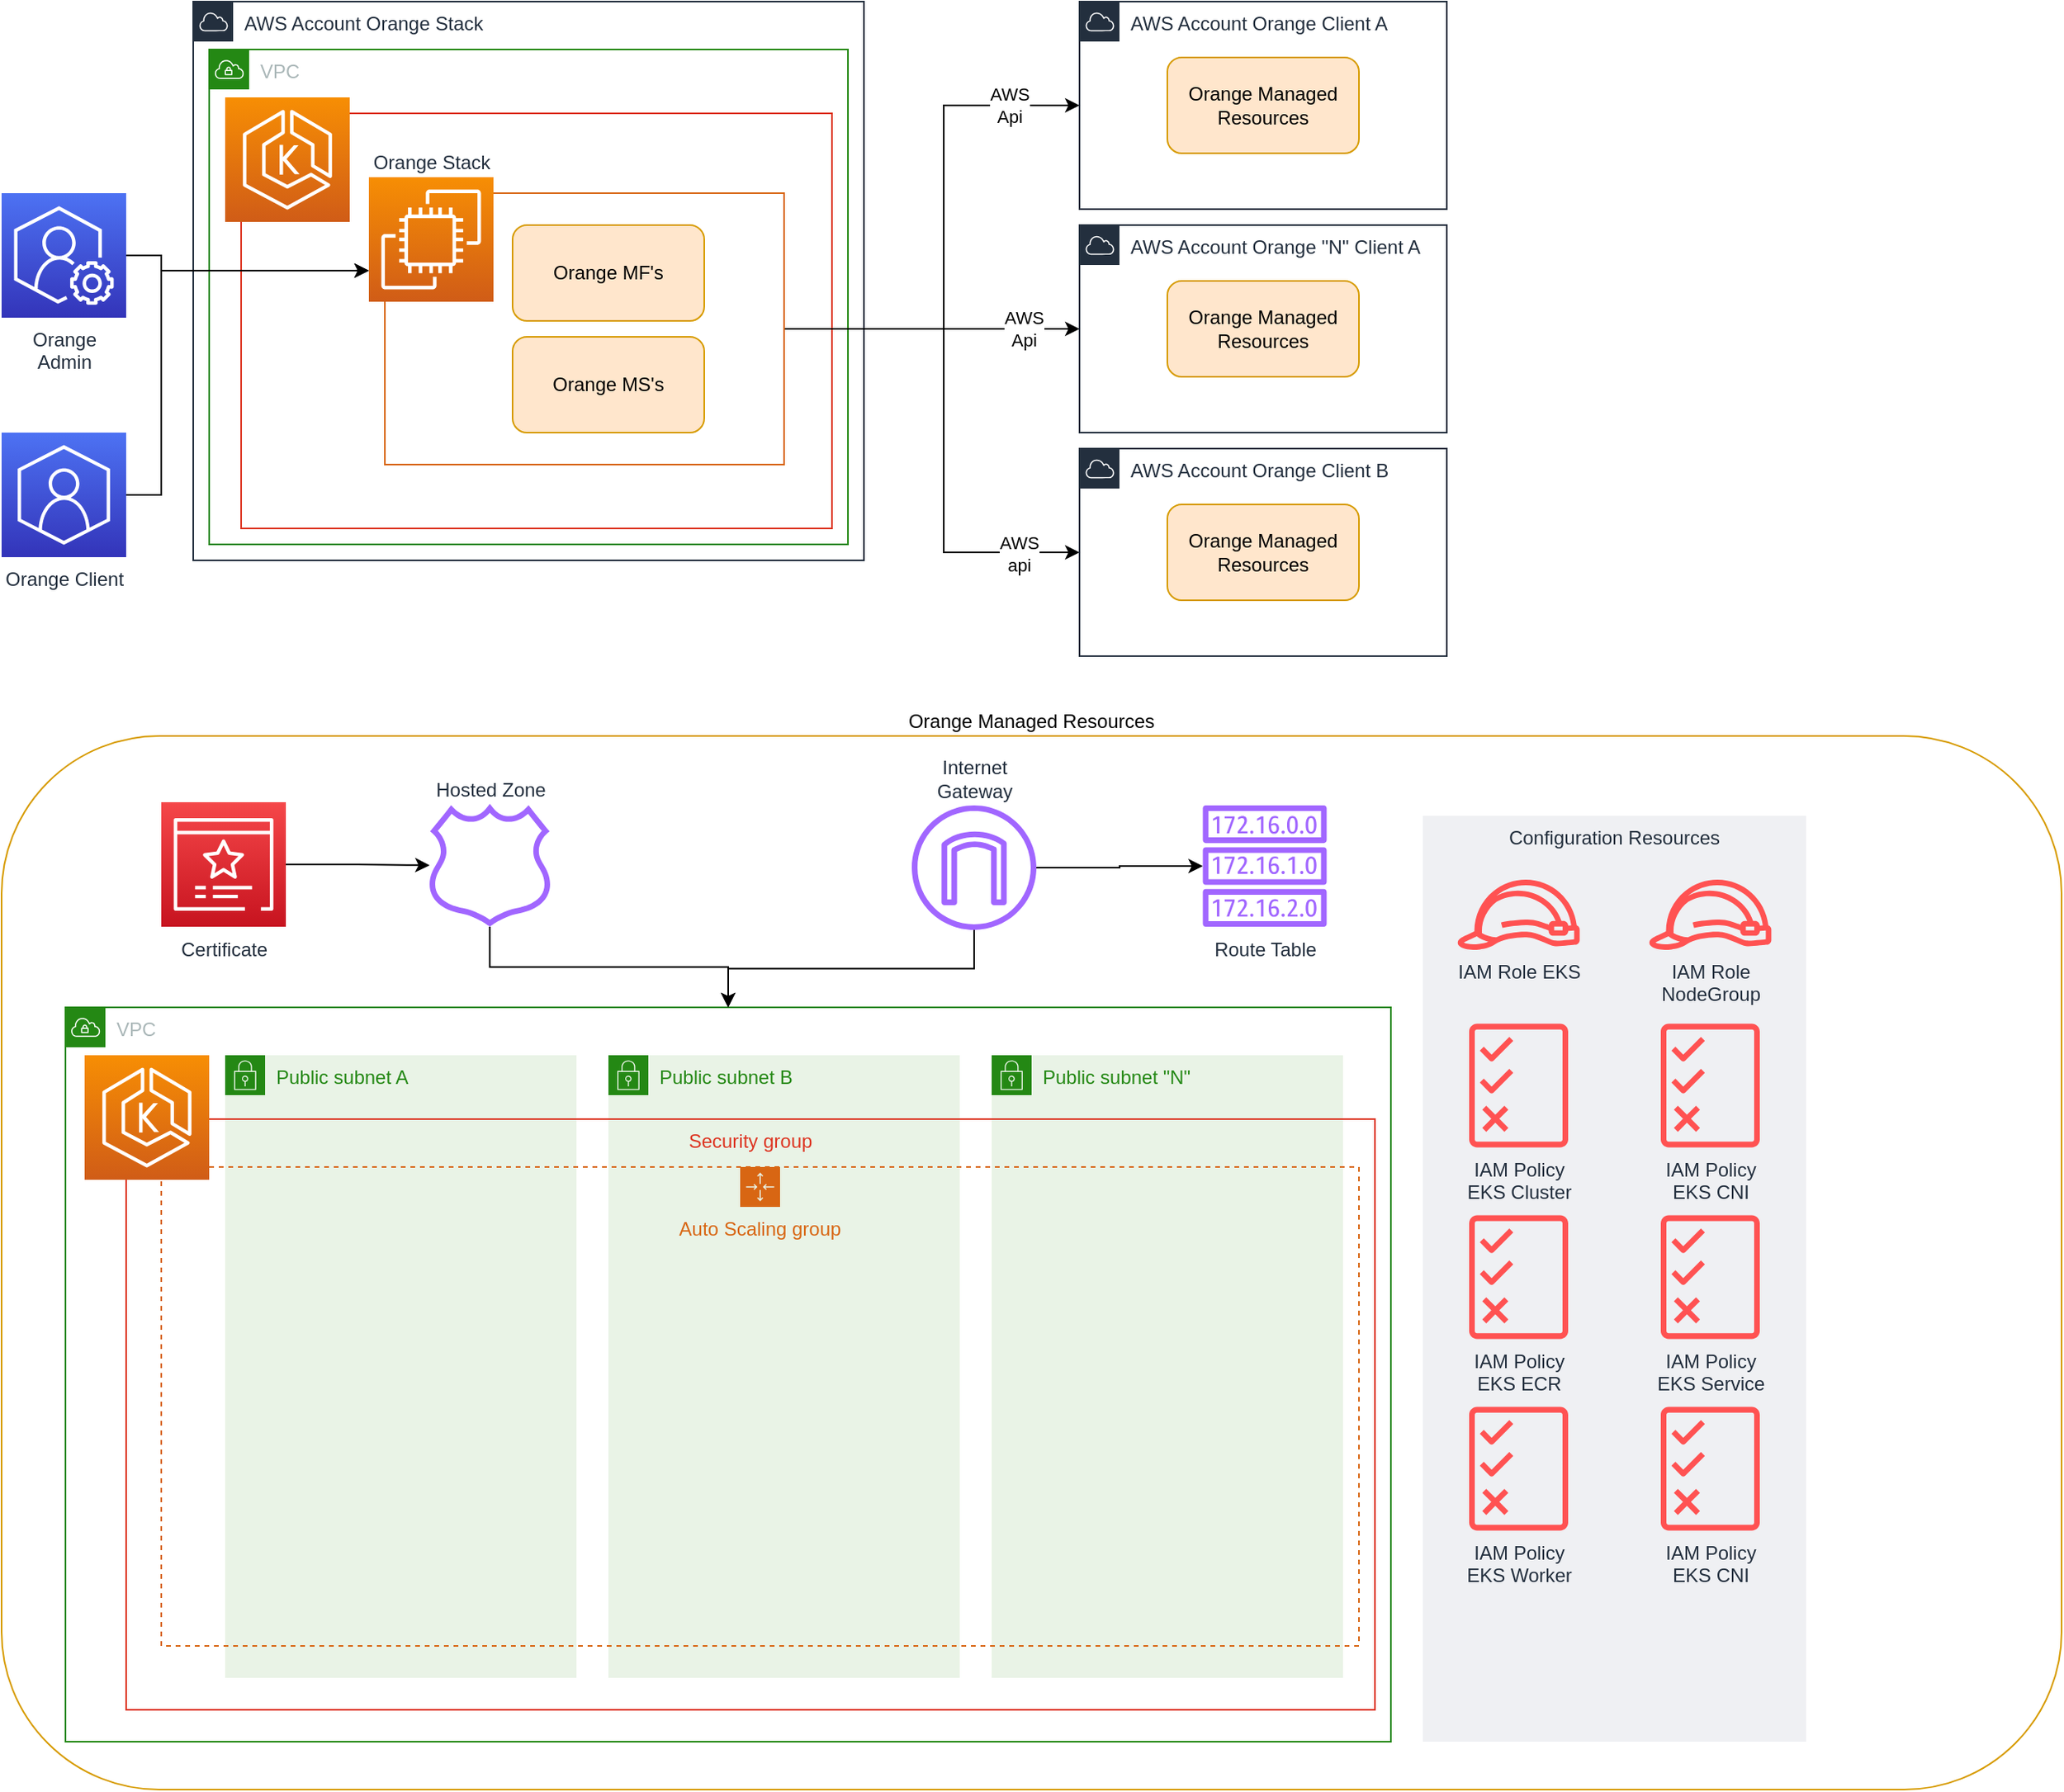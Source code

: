 <mxfile version="15.0.4" type="github">
  <diagram id="nz5Jzw_LJAPpF1I3R-1e" name="Page-1">
    <mxGraphModel dx="1351" dy="877" grid="1" gridSize="10" guides="1" tooltips="1" connect="1" arrows="1" fold="1" page="1" pageScale="1" pageWidth="850" pageHeight="1100" math="0" shadow="0">
      <root>
        <mxCell id="0" />
        <mxCell id="1" parent="0" />
        <mxCell id="KUTVUc5FjfFmi5kHxgSm-2" value="AWS Account Orange Stack" style="points=[[0,0],[0.25,0],[0.5,0],[0.75,0],[1,0],[1,0.25],[1,0.5],[1,0.75],[1,1],[0.75,1],[0.5,1],[0.25,1],[0,1],[0,0.75],[0,0.5],[0,0.25]];outlineConnect=0;gradientColor=none;html=1;whiteSpace=wrap;fontSize=12;fontStyle=0;shape=mxgraph.aws4.group;grIcon=mxgraph.aws4.group_aws_cloud;strokeColor=#232F3E;fillColor=none;verticalAlign=top;align=left;spacingLeft=30;fontColor=#232F3E;dashed=0;" parent="1" vertex="1">
          <mxGeometry x="140" y="30" width="420" height="350" as="geometry" />
        </mxCell>
        <mxCell id="KUTVUc5FjfFmi5kHxgSm-5" value="AWS Account Orange Client A" style="points=[[0,0],[0.25,0],[0.5,0],[0.75,0],[1,0],[1,0.25],[1,0.5],[1,0.75],[1,1],[0.75,1],[0.5,1],[0.25,1],[0,1],[0,0.75],[0,0.5],[0,0.25]];outlineConnect=0;gradientColor=none;html=1;whiteSpace=wrap;fontSize=12;fontStyle=0;shape=mxgraph.aws4.group;grIcon=mxgraph.aws4.group_aws_cloud;strokeColor=#232F3E;fillColor=none;verticalAlign=top;align=left;spacingLeft=30;fontColor=#232F3E;dashed=0;" parent="1" vertex="1">
          <mxGeometry x="695" y="30" width="230" height="130" as="geometry" />
        </mxCell>
        <mxCell id="KUTVUc5FjfFmi5kHxgSm-6" value="VPC" style="points=[[0,0],[0.25,0],[0.5,0],[0.75,0],[1,0],[1,0.25],[1,0.5],[1,0.75],[1,1],[0.75,1],[0.5,1],[0.25,1],[0,1],[0,0.75],[0,0.5],[0,0.25]];outlineConnect=0;gradientColor=none;html=1;whiteSpace=wrap;fontSize=12;fontStyle=0;shape=mxgraph.aws4.group;grIcon=mxgraph.aws4.group_vpc;strokeColor=#248814;fillColor=none;verticalAlign=top;align=left;spacingLeft=30;fontColor=#AAB7B8;dashed=0;" parent="1" vertex="1">
          <mxGeometry x="150" y="60" width="400" height="310" as="geometry" />
        </mxCell>
        <mxCell id="KUTVUc5FjfFmi5kHxgSm-7" value="AWS Account Orange &quot;N&quot; Client A" style="points=[[0,0],[0.25,0],[0.5,0],[0.75,0],[1,0],[1,0.25],[1,0.5],[1,0.75],[1,1],[0.75,1],[0.5,1],[0.25,1],[0,1],[0,0.75],[0,0.5],[0,0.25]];outlineConnect=0;gradientColor=none;html=1;whiteSpace=wrap;fontSize=12;fontStyle=0;shape=mxgraph.aws4.group;grIcon=mxgraph.aws4.group_aws_cloud;strokeColor=#232F3E;fillColor=none;verticalAlign=top;align=left;spacingLeft=30;fontColor=#232F3E;dashed=0;" parent="1" vertex="1">
          <mxGeometry x="695" y="170" width="230" height="130" as="geometry" />
        </mxCell>
        <mxCell id="KUTVUc5FjfFmi5kHxgSm-10" value="" style="fillColor=none;strokeColor=#DD3522;verticalAlign=top;fontStyle=0;fontColor=#DD3522;" parent="1" vertex="1">
          <mxGeometry x="170" y="100" width="370" height="260" as="geometry" />
        </mxCell>
        <mxCell id="KUTVUc5FjfFmi5kHxgSm-9" value="" style="points=[[0,0,0],[0.25,0,0],[0.5,0,0],[0.75,0,0],[1,0,0],[0,1,0],[0.25,1,0],[0.5,1,0],[0.75,1,0],[1,1,0],[0,0.25,0],[0,0.5,0],[0,0.75,0],[1,0.25,0],[1,0.5,0],[1,0.75,0]];outlineConnect=0;fontColor=#232F3E;gradientColor=#F78E04;gradientDirection=north;fillColor=#D05C17;strokeColor=#ffffff;dashed=0;verticalLabelPosition=bottom;verticalAlign=top;align=center;html=1;fontSize=12;fontStyle=0;aspect=fixed;shape=mxgraph.aws4.resourceIcon;resIcon=mxgraph.aws4.eks;" parent="1" vertex="1">
          <mxGeometry x="160" y="90" width="78" height="78" as="geometry" />
        </mxCell>
        <mxCell id="KUTVUc5FjfFmi5kHxgSm-12" style="edgeStyle=orthogonalEdgeStyle;rounded=0;orthogonalLoop=1;jettySize=auto;html=1;exitX=1;exitY=0.5;exitDx=0;exitDy=0;" parent="1" source="KUTVUc5FjfFmi5kHxgSm-35" target="KUTVUc5FjfFmi5kHxgSm-5" edge="1">
          <mxGeometry relative="1" as="geometry">
            <mxPoint x="440" y="190" as="sourcePoint" />
            <Array as="points">
              <mxPoint x="610" y="235" />
              <mxPoint x="610" y="95" />
            </Array>
          </mxGeometry>
        </mxCell>
        <mxCell id="KUTVUc5FjfFmi5kHxgSm-14" value="AWS&lt;br&gt;Api" style="edgeLabel;html=1;align=center;verticalAlign=middle;resizable=0;points=[];" parent="KUTVUc5FjfFmi5kHxgSm-12" vertex="1" connectable="0">
          <mxGeometry x="0.733" y="1" relative="1" as="geometry">
            <mxPoint x="-1" y="1" as="offset" />
          </mxGeometry>
        </mxCell>
        <mxCell id="KUTVUc5FjfFmi5kHxgSm-13" style="edgeStyle=orthogonalEdgeStyle;rounded=0;orthogonalLoop=1;jettySize=auto;html=1;entryX=0;entryY=0.5;entryDx=0;entryDy=0;exitX=1;exitY=0.5;exitDx=0;exitDy=0;" parent="1" source="KUTVUc5FjfFmi5kHxgSm-35" target="KUTVUc5FjfFmi5kHxgSm-7" edge="1">
          <mxGeometry relative="1" as="geometry">
            <mxPoint x="450" y="580" as="targetPoint" />
            <mxPoint x="430" y="190" as="sourcePoint" />
            <Array as="points">
              <mxPoint x="570" y="235" />
              <mxPoint x="570" y="235" />
            </Array>
          </mxGeometry>
        </mxCell>
        <mxCell id="KUTVUc5FjfFmi5kHxgSm-15" value="AWS &lt;br&gt;Api" style="edgeLabel;html=1;align=center;verticalAlign=middle;resizable=0;points=[];" parent="KUTVUc5FjfFmi5kHxgSm-13" vertex="1" connectable="0">
          <mxGeometry x="0.845" y="1" relative="1" as="geometry">
            <mxPoint x="-21" y="1" as="offset" />
          </mxGeometry>
        </mxCell>
        <mxCell id="KUTVUc5FjfFmi5kHxgSm-20" style="edgeStyle=orthogonalEdgeStyle;rounded=0;orthogonalLoop=1;jettySize=auto;html=1;entryX=0;entryY=0.5;entryDx=0;entryDy=0;exitX=1;exitY=0.5;exitDx=0;exitDy=0;" parent="1" source="KUTVUc5FjfFmi5kHxgSm-35" target="KUTVUc5FjfFmi5kHxgSm-17" edge="1">
          <mxGeometry relative="1" as="geometry">
            <mxPoint x="450" y="190" as="sourcePoint" />
            <Array as="points">
              <mxPoint x="610" y="235" />
              <mxPoint x="610" y="375" />
            </Array>
          </mxGeometry>
        </mxCell>
        <mxCell id="KUTVUc5FjfFmi5kHxgSm-24" value="AWS&lt;br&gt;api" style="edgeLabel;html=1;align=center;verticalAlign=middle;resizable=0;points=[];" parent="KUTVUc5FjfFmi5kHxgSm-20" vertex="1" connectable="0">
          <mxGeometry x="0.766" y="-1" relative="1" as="geometry">
            <mxPoint as="offset" />
          </mxGeometry>
        </mxCell>
        <mxCell id="KUTVUc5FjfFmi5kHxgSm-17" value="AWS Account Orange Client B" style="points=[[0,0],[0.25,0],[0.5,0],[0.75,0],[1,0],[1,0.25],[1,0.5],[1,0.75],[1,1],[0.75,1],[0.5,1],[0.25,1],[0,1],[0,0.75],[0,0.5],[0,0.25]];outlineConnect=0;gradientColor=none;html=1;whiteSpace=wrap;fontSize=12;fontStyle=0;shape=mxgraph.aws4.group;grIcon=mxgraph.aws4.group_aws_cloud;strokeColor=#232F3E;fillColor=none;verticalAlign=top;align=left;spacingLeft=30;fontColor=#232F3E;dashed=0;" parent="1" vertex="1">
          <mxGeometry x="695" y="310" width="230" height="130" as="geometry" />
        </mxCell>
        <mxCell id="KUTVUc5FjfFmi5kHxgSm-27" value="Orange Managed Resources" style="rounded=1;whiteSpace=wrap;html=1;fillColor=#ffe6cc;strokeColor=#d79b00;" parent="1" vertex="1">
          <mxGeometry x="750" y="65" width="120" height="60" as="geometry" />
        </mxCell>
        <mxCell id="KUTVUc5FjfFmi5kHxgSm-31" style="edgeStyle=orthogonalEdgeStyle;rounded=0;orthogonalLoop=1;jettySize=auto;html=1;entryX=0;entryY=0.75;entryDx=0;entryDy=0;entryPerimeter=0;" parent="1" source="KUTVUc5FjfFmi5kHxgSm-30" target="KUTVUc5FjfFmi5kHxgSm-34" edge="1">
          <mxGeometry relative="1" as="geometry">
            <mxPoint x="250" y="190" as="targetPoint" />
            <Array as="points">
              <mxPoint x="120" y="189" />
              <mxPoint x="120" y="199" />
            </Array>
          </mxGeometry>
        </mxCell>
        <mxCell id="KUTVUc5FjfFmi5kHxgSm-30" value="Orange&lt;br&gt;Admin" style="points=[[0,0,0],[0.25,0,0],[0.5,0,0],[0.75,0,0],[1,0,0],[0,1,0],[0.25,1,0],[0.5,1,0],[0.75,1,0],[1,1,0],[0,0.25,0],[0,0.5,0],[0,0.75,0],[1,0.25,0],[1,0.5,0],[1,0.75,0]];outlineConnect=0;fontColor=#232F3E;gradientColor=#4D72F3;gradientDirection=north;fillColor=#3334B9;strokeColor=#ffffff;dashed=0;verticalLabelPosition=bottom;verticalAlign=top;align=center;html=1;fontSize=12;fontStyle=0;aspect=fixed;shape=mxgraph.aws4.resourceIcon;resIcon=mxgraph.aws4.support;" parent="1" vertex="1">
          <mxGeometry x="20" y="150" width="78" height="78" as="geometry" />
        </mxCell>
        <mxCell id="KUTVUc5FjfFmi5kHxgSm-33" style="edgeStyle=orthogonalEdgeStyle;rounded=0;orthogonalLoop=1;jettySize=auto;html=1;entryX=0;entryY=0.75;entryDx=0;entryDy=0;entryPerimeter=0;" parent="1" source="KUTVUc5FjfFmi5kHxgSm-32" target="KUTVUc5FjfFmi5kHxgSm-34" edge="1">
          <mxGeometry relative="1" as="geometry">
            <mxPoint x="210" y="190" as="targetPoint" />
            <Array as="points">
              <mxPoint x="120" y="339" />
              <mxPoint x="120" y="199" />
            </Array>
          </mxGeometry>
        </mxCell>
        <mxCell id="KUTVUc5FjfFmi5kHxgSm-32" value="Orange Client" style="points=[[0,0,0],[0.25,0,0],[0.5,0,0],[0.75,0,0],[1,0,0],[0,1,0],[0.25,1,0],[0.5,1,0],[0.75,1,0],[1,1,0],[0,0.25,0],[0,0.5,0],[0,0.75,0],[1,0.25,0],[1,0.5,0],[1,0.75,0]];outlineConnect=0;fontColor=#232F3E;gradientColor=#4D72F3;gradientDirection=north;fillColor=#3334B9;strokeColor=#ffffff;dashed=0;verticalLabelPosition=bottom;verticalAlign=top;align=center;html=1;fontSize=12;fontStyle=0;aspect=fixed;shape=mxgraph.aws4.resourceIcon;resIcon=mxgraph.aws4.customer_enablement;" parent="1" vertex="1">
          <mxGeometry x="20" y="300" width="78" height="78" as="geometry" />
        </mxCell>
        <mxCell id="KUTVUc5FjfFmi5kHxgSm-35" value="" style="points=[[0,0],[0.25,0],[0.5,0],[0.75,0],[1,0],[1,0.25],[1,0.5],[1,0.75],[1,1],[0.75,1],[0.5,1],[0.25,1],[0,1],[0,0.75],[0,0.5],[0,0.25]];outlineConnect=0;gradientColor=none;html=1;whiteSpace=wrap;fontSize=12;fontStyle=0;shape=mxgraph.aws4.group;grIcon=mxgraph.aws4.group_ec2_instance_contents;strokeColor=#D86613;fillColor=none;verticalAlign=top;align=left;spacingLeft=30;fontColor=#D86613;dashed=0;" parent="1" vertex="1">
          <mxGeometry x="260" y="150" width="250" height="170" as="geometry" />
        </mxCell>
        <mxCell id="KUTVUc5FjfFmi5kHxgSm-36" value="Orange Managed Resources" style="rounded=1;whiteSpace=wrap;html=1;fillColor=#ffe6cc;strokeColor=#d79b00;" parent="1" vertex="1">
          <mxGeometry x="750" y="205" width="120" height="60" as="geometry" />
        </mxCell>
        <mxCell id="KUTVUc5FjfFmi5kHxgSm-37" value="Orange Managed Resources" style="rounded=1;whiteSpace=wrap;html=1;fillColor=#ffe6cc;strokeColor=#d79b00;" parent="1" vertex="1">
          <mxGeometry x="750" y="345" width="120" height="60" as="geometry" />
        </mxCell>
        <mxCell id="KUTVUc5FjfFmi5kHxgSm-34" value="Orange Stack" style="points=[[0,0,0],[0.25,0,0],[0.5,0,0],[0.75,0,0],[1,0,0],[0,1,0],[0.25,1,0],[0.5,1,0],[0.75,1,0],[1,1,0],[0,0.25,0],[0,0.5,0],[0,0.75,0],[1,0.25,0],[1,0.5,0],[1,0.75,0]];outlineConnect=0;fontColor=#232F3E;gradientColor=#F78E04;gradientDirection=north;fillColor=#D05C17;strokeColor=#ffffff;dashed=0;verticalLabelPosition=top;verticalAlign=bottom;align=center;html=1;fontSize=12;fontStyle=0;aspect=fixed;shape=mxgraph.aws4.resourceIcon;resIcon=mxgraph.aws4.ec2;labelPosition=center;" parent="1" vertex="1">
          <mxGeometry x="250" y="140" width="78" height="78" as="geometry" />
        </mxCell>
        <mxCell id="KUTVUc5FjfFmi5kHxgSm-38" value="Orange MF&#39;s" style="rounded=1;whiteSpace=wrap;html=1;fillColor=#ffe6cc;strokeColor=#d79b00;" parent="1" vertex="1">
          <mxGeometry x="340" y="170" width="120" height="60" as="geometry" />
        </mxCell>
        <mxCell id="KUTVUc5FjfFmi5kHxgSm-39" value="Orange MS&#39;s" style="rounded=1;whiteSpace=wrap;html=1;fillColor=#ffe6cc;strokeColor=#d79b00;" parent="1" vertex="1">
          <mxGeometry x="340" y="240" width="120" height="60" as="geometry" />
        </mxCell>
        <mxCell id="0MXXuPX5s2wRHn3QVgWT-1" value="Orange Managed Resources" style="rounded=1;whiteSpace=wrap;html=1;strokeColor=#d79b00;fillColor=none;labelPosition=center;verticalLabelPosition=top;align=center;verticalAlign=bottom;" parent="1" vertex="1">
          <mxGeometry x="20" y="490" width="1290" height="660" as="geometry" />
        </mxCell>
        <mxCell id="0MXXuPX5s2wRHn3QVgWT-2" value="VPC" style="points=[[0,0],[0.25,0],[0.5,0],[0.75,0],[1,0],[1,0.25],[1,0.5],[1,0.75],[1,1],[0.75,1],[0.5,1],[0.25,1],[0,1],[0,0.75],[0,0.5],[0,0.25]];outlineConnect=0;gradientColor=none;html=1;whiteSpace=wrap;fontSize=12;fontStyle=0;shape=mxgraph.aws4.group;grIcon=mxgraph.aws4.group_vpc;strokeColor=#248814;fillColor=none;verticalAlign=top;align=left;spacingLeft=30;fontColor=#AAB7B8;dashed=0;" parent="1" vertex="1">
          <mxGeometry x="60" y="660" width="830" height="460" as="geometry" />
        </mxCell>
        <mxCell id="0MXXuPX5s2wRHn3QVgWT-3" value="Public subnet A" style="points=[[0,0],[0.25,0],[0.5,0],[0.75,0],[1,0],[1,0.25],[1,0.5],[1,0.75],[1,1],[0.75,1],[0.5,1],[0.25,1],[0,1],[0,0.75],[0,0.5],[0,0.25]];outlineConnect=0;gradientColor=none;html=1;whiteSpace=wrap;fontSize=12;fontStyle=0;shape=mxgraph.aws4.group;grIcon=mxgraph.aws4.group_security_group;grStroke=0;strokeColor=#248814;fillColor=#E9F3E6;verticalAlign=top;align=left;spacingLeft=30;fontColor=#248814;dashed=0;" parent="1" vertex="1">
          <mxGeometry x="160" y="690" width="220" height="390" as="geometry" />
        </mxCell>
        <mxCell id="0MXXuPX5s2wRHn3QVgWT-4" value="Public subnet B" style="points=[[0,0],[0.25,0],[0.5,0],[0.75,0],[1,0],[1,0.25],[1,0.5],[1,0.75],[1,1],[0.75,1],[0.5,1],[0.25,1],[0,1],[0,0.75],[0,0.5],[0,0.25]];outlineConnect=0;gradientColor=none;html=1;whiteSpace=wrap;fontSize=12;fontStyle=0;shape=mxgraph.aws4.group;grIcon=mxgraph.aws4.group_security_group;grStroke=0;strokeColor=#248814;fillColor=#E9F3E6;verticalAlign=top;align=left;spacingLeft=30;fontColor=#248814;dashed=0;" parent="1" vertex="1">
          <mxGeometry x="400" y="690" width="220" height="390" as="geometry" />
        </mxCell>
        <mxCell id="0MXXuPX5s2wRHn3QVgWT-5" value="Public subnet &quot;N&quot;" style="points=[[0,0],[0.25,0],[0.5,0],[0.75,0],[1,0],[1,0.25],[1,0.5],[1,0.75],[1,1],[0.75,1],[0.5,1],[0.25,1],[0,1],[0,0.75],[0,0.5],[0,0.25]];outlineConnect=0;gradientColor=none;html=1;whiteSpace=wrap;fontSize=12;fontStyle=0;shape=mxgraph.aws4.group;grIcon=mxgraph.aws4.group_security_group;grStroke=0;strokeColor=#248814;fillColor=#E9F3E6;verticalAlign=top;align=left;spacingLeft=30;fontColor=#248814;dashed=0;" parent="1" vertex="1">
          <mxGeometry x="640" y="690" width="220" height="390" as="geometry" />
        </mxCell>
        <mxCell id="0MXXuPX5s2wRHn3QVgWT-10" style="edgeStyle=orthogonalEdgeStyle;rounded=0;orthogonalLoop=1;jettySize=auto;html=1;" parent="1" source="0MXXuPX5s2wRHn3QVgWT-8" target="PSgEfTJZxQAX6eO-fJ6H-8" edge="1">
          <mxGeometry relative="1" as="geometry">
            <mxPoint x="775" y="571.5" as="targetPoint" />
          </mxGeometry>
        </mxCell>
        <mxCell id="0MXXuPX5s2wRHn3QVgWT-11" style="edgeStyle=orthogonalEdgeStyle;rounded=0;orthogonalLoop=1;jettySize=auto;html=1;" parent="1" source="0MXXuPX5s2wRHn3QVgWT-8" target="0MXXuPX5s2wRHn3QVgWT-2" edge="1">
          <mxGeometry relative="1" as="geometry" />
        </mxCell>
        <mxCell id="0MXXuPX5s2wRHn3QVgWT-8" value="Internet&lt;br&gt;Gateway" style="outlineConnect=0;fontColor=#232F3E;gradientColor=none;fillColor=#A166FF;strokeColor=none;dashed=0;verticalLabelPosition=top;verticalAlign=bottom;align=center;html=1;fontSize=12;fontStyle=0;aspect=fixed;pointerEvents=1;shape=mxgraph.aws4.internet_gateway;labelPosition=center;" parent="1" vertex="1">
          <mxGeometry x="590" y="533.5" width="78" height="78" as="geometry" />
        </mxCell>
        <mxCell id="kYdjfeJ8ziqZeDj3-krY-2" value="Configuration Resources" style="fillColor=#EFF0F3;strokeColor=none;dashed=0;verticalAlign=top;fontStyle=0;fontColor=#232F3D;" parent="1" vertex="1">
          <mxGeometry x="910" y="540" width="240" height="580" as="geometry" />
        </mxCell>
        <mxCell id="kYdjfeJ8ziqZeDj3-krY-3" value="Security group" style="fillColor=none;strokeColor=#DD3522;verticalAlign=top;fontStyle=0;fontColor=#DD3522;" parent="1" vertex="1">
          <mxGeometry x="98" y="730" width="782" height="370" as="geometry" />
        </mxCell>
        <mxCell id="kYdjfeJ8ziqZeDj3-krY-1" value="Auto Scaling group" style="points=[[0,0],[0.25,0],[0.5,0],[0.75,0],[1,0],[1,0.25],[1,0.5],[1,0.75],[1,1],[0.75,1],[0.5,1],[0.25,1],[0,1],[0,0.75],[0,0.5],[0,0.25]];outlineConnect=0;gradientColor=none;html=1;whiteSpace=wrap;fontSize=12;fontStyle=0;shape=mxgraph.aws4.groupCenter;grIcon=mxgraph.aws4.group_auto_scaling_group;grStroke=1;strokeColor=#D86613;fillColor=none;verticalAlign=top;align=center;fontColor=#D86613;dashed=1;spacingTop=25;" parent="1" vertex="1">
          <mxGeometry x="120" y="760" width="750" height="300" as="geometry" />
        </mxCell>
        <mxCell id="0MXXuPX5s2wRHn3QVgWT-7" value="" style="points=[[0,0,0],[0.25,0,0],[0.5,0,0],[0.75,0,0],[1,0,0],[0,1,0],[0.25,1,0],[0.5,1,0],[0.75,1,0],[1,1,0],[0,0.25,0],[0,0.5,0],[0,0.75,0],[1,0.25,0],[1,0.5,0],[1,0.75,0]];outlineConnect=0;fontColor=#232F3E;gradientColor=#F78E04;gradientDirection=north;fillColor=#D05C17;strokeColor=#ffffff;dashed=0;verticalLabelPosition=bottom;verticalAlign=top;align=center;html=1;fontSize=12;fontStyle=0;aspect=fixed;shape=mxgraph.aws4.resourceIcon;resIcon=mxgraph.aws4.eks;" parent="1" vertex="1">
          <mxGeometry x="72" y="690" width="78" height="78" as="geometry" />
        </mxCell>
        <mxCell id="kYdjfeJ8ziqZeDj3-krY-4" value="IAM Role EKS" style="outlineConnect=0;fontColor=#232F3E;gradientColor=none;fillColor=#FF5252;strokeColor=none;dashed=0;verticalLabelPosition=bottom;verticalAlign=top;align=center;html=1;fontSize=12;fontStyle=0;aspect=fixed;pointerEvents=1;shape=mxgraph.aws4.role;" parent="1" vertex="1">
          <mxGeometry x="931" y="580" width="78" height="44" as="geometry" />
        </mxCell>
        <mxCell id="kYdjfeJ8ziqZeDj3-krY-5" value="IAM Role &lt;br&gt;NodeGroup" style="outlineConnect=0;fontColor=#232F3E;gradientColor=none;fillColor=#FF5252;strokeColor=none;dashed=0;verticalLabelPosition=bottom;verticalAlign=top;align=center;html=1;fontSize=12;fontStyle=0;aspect=fixed;pointerEvents=1;shape=mxgraph.aws4.role;" parent="1" vertex="1">
          <mxGeometry x="1051" y="580" width="78" height="44" as="geometry" />
        </mxCell>
        <mxCell id="kYdjfeJ8ziqZeDj3-krY-6" value="IAM Policy&lt;br&gt;EKS Cluster" style="outlineConnect=0;fontColor=#232F3E;gradientColor=none;fillColor=#FF5252;strokeColor=none;dashed=0;verticalLabelPosition=bottom;verticalAlign=top;align=center;html=1;fontSize=12;fontStyle=0;aspect=fixed;pointerEvents=1;shape=mxgraph.aws4.permissions;" parent="1" vertex="1">
          <mxGeometry x="939" y="670" width="62" height="78" as="geometry" />
        </mxCell>
        <mxCell id="kYdjfeJ8ziqZeDj3-krY-7" value="IAM Policy&lt;br&gt;EKS CNI" style="outlineConnect=0;fontColor=#232F3E;gradientColor=none;fillColor=#FF5252;strokeColor=none;dashed=0;verticalLabelPosition=bottom;verticalAlign=top;align=center;html=1;fontSize=12;fontStyle=0;aspect=fixed;pointerEvents=1;shape=mxgraph.aws4.permissions;" parent="1" vertex="1">
          <mxGeometry x="1059" y="670" width="62" height="78" as="geometry" />
        </mxCell>
        <mxCell id="kYdjfeJ8ziqZeDj3-krY-8" value="IAM Policy&lt;br&gt;EKS ECR" style="outlineConnect=0;fontColor=#232F3E;gradientColor=none;fillColor=#FF5252;strokeColor=none;dashed=0;verticalLabelPosition=bottom;verticalAlign=top;align=center;html=1;fontSize=12;fontStyle=0;aspect=fixed;pointerEvents=1;shape=mxgraph.aws4.permissions;" parent="1" vertex="1">
          <mxGeometry x="939" y="790" width="62" height="78" as="geometry" />
        </mxCell>
        <mxCell id="kYdjfeJ8ziqZeDj3-krY-9" value="IAM Policy&lt;br&gt;EKS Service" style="outlineConnect=0;fontColor=#232F3E;gradientColor=none;fillColor=#FF5252;strokeColor=none;dashed=0;verticalLabelPosition=bottom;verticalAlign=top;align=center;html=1;fontSize=12;fontStyle=0;aspect=fixed;pointerEvents=1;shape=mxgraph.aws4.permissions;" parent="1" vertex="1">
          <mxGeometry x="1059" y="790" width="62" height="78" as="geometry" />
        </mxCell>
        <mxCell id="kYdjfeJ8ziqZeDj3-krY-10" value="IAM Policy&lt;br&gt;EKS CNI" style="outlineConnect=0;fontColor=#232F3E;gradientColor=none;fillColor=#FF5252;strokeColor=none;dashed=0;verticalLabelPosition=bottom;verticalAlign=top;align=center;html=1;fontSize=12;fontStyle=0;aspect=fixed;pointerEvents=1;shape=mxgraph.aws4.permissions;" parent="1" vertex="1">
          <mxGeometry x="1059" y="910" width="62" height="78" as="geometry" />
        </mxCell>
        <mxCell id="kYdjfeJ8ziqZeDj3-krY-11" value="IAM Policy&lt;br&gt;EKS Worker" style="outlineConnect=0;fontColor=#232F3E;gradientColor=none;fillColor=#FF5252;strokeColor=none;dashed=0;verticalLabelPosition=bottom;verticalAlign=top;align=center;html=1;fontSize=12;fontStyle=0;aspect=fixed;pointerEvents=1;shape=mxgraph.aws4.permissions;" parent="1" vertex="1">
          <mxGeometry x="939" y="910" width="62" height="78" as="geometry" />
        </mxCell>
        <mxCell id="PSgEfTJZxQAX6eO-fJ6H-8" value="Route Table" style="outlineConnect=0;fontColor=#232F3E;gradientColor=none;fillColor=#A166FF;strokeColor=none;dashed=0;verticalLabelPosition=bottom;verticalAlign=top;align=center;html=1;fontSize=12;fontStyle=0;aspect=fixed;pointerEvents=1;shape=mxgraph.aws4.route_table;" vertex="1" parent="1">
          <mxGeometry x="772" y="533.5" width="78" height="76" as="geometry" />
        </mxCell>
        <mxCell id="PSgEfTJZxQAX6eO-fJ6H-10" style="edgeStyle=orthogonalEdgeStyle;rounded=0;orthogonalLoop=1;jettySize=auto;html=1;" edge="1" parent="1" source="PSgEfTJZxQAX6eO-fJ6H-9" target="0MXXuPX5s2wRHn3QVgWT-2">
          <mxGeometry relative="1" as="geometry" />
        </mxCell>
        <mxCell id="PSgEfTJZxQAX6eO-fJ6H-9" value="Hosted Zone" style="outlineConnect=0;fontColor=#232F3E;gradientColor=none;fillColor=#A166FF;strokeColor=none;dashed=0;verticalLabelPosition=top;verticalAlign=bottom;align=center;html=1;fontSize=12;fontStyle=0;aspect=fixed;pointerEvents=1;shape=mxgraph.aws4.hosted_zone;labelPosition=center;" vertex="1" parent="1">
          <mxGeometry x="286.75" y="532.5" width="78" height="77" as="geometry" />
        </mxCell>
        <mxCell id="PSgEfTJZxQAX6eO-fJ6H-12" style="edgeStyle=orthogonalEdgeStyle;rounded=0;orthogonalLoop=1;jettySize=auto;html=1;" edge="1" parent="1" source="PSgEfTJZxQAX6eO-fJ6H-11" target="PSgEfTJZxQAX6eO-fJ6H-9">
          <mxGeometry relative="1" as="geometry" />
        </mxCell>
        <mxCell id="PSgEfTJZxQAX6eO-fJ6H-11" value="Certificate" style="points=[[0,0,0],[0.25,0,0],[0.5,0,0],[0.75,0,0],[1,0,0],[0,1,0],[0.25,1,0],[0.5,1,0],[0.75,1,0],[1,1,0],[0,0.25,0],[0,0.5,0],[0,0.75,0],[1,0.25,0],[1,0.5,0],[1,0.75,0]];outlineConnect=0;fontColor=#232F3E;gradientColor=#F54749;gradientDirection=north;fillColor=#C7131F;strokeColor=#ffffff;dashed=0;verticalLabelPosition=bottom;verticalAlign=top;align=center;html=1;fontSize=12;fontStyle=0;aspect=fixed;shape=mxgraph.aws4.resourceIcon;resIcon=mxgraph.aws4.certificate_manager_3;" vertex="1" parent="1">
          <mxGeometry x="120" y="531.5" width="78" height="78" as="geometry" />
        </mxCell>
      </root>
    </mxGraphModel>
  </diagram>
</mxfile>
